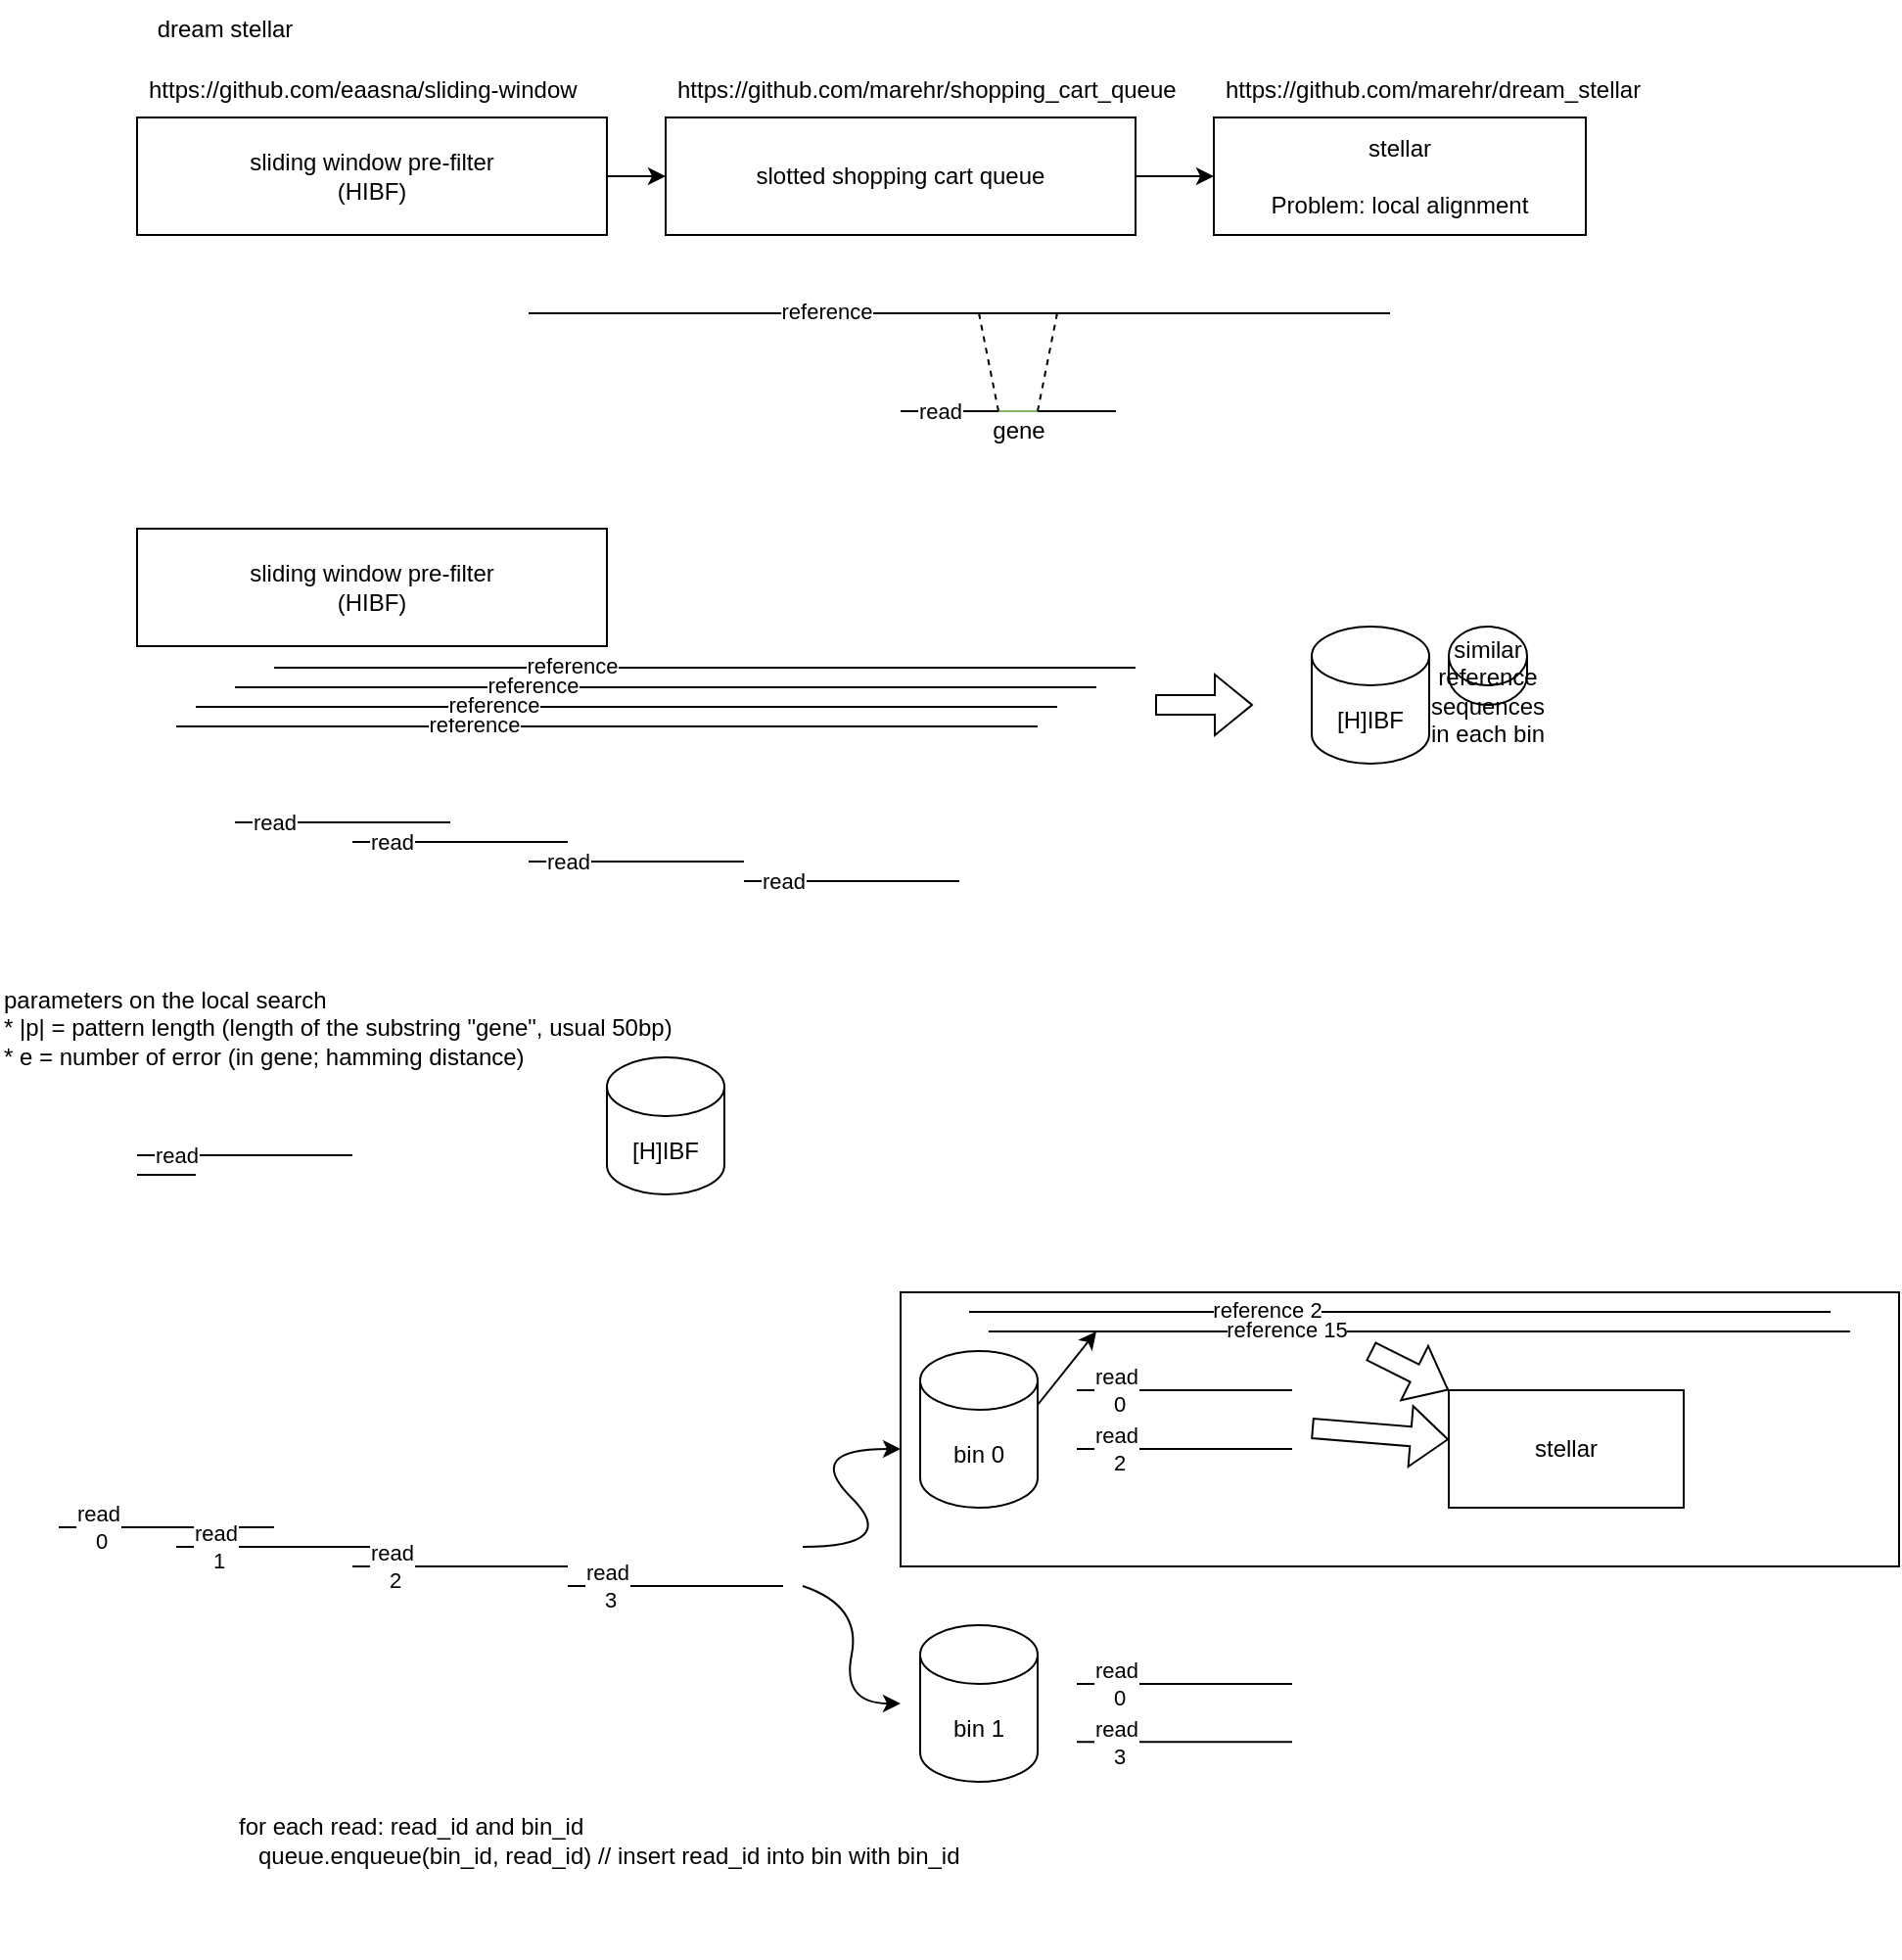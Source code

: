 <mxfile version="15.5.2" type="device"><diagram id="zPPixvWVHTFabACSuv5d" name="Page-1"><mxGraphModel dx="1748" dy="506" grid="1" gridSize="10" guides="1" tooltips="1" connect="1" arrows="1" fold="1" page="1" pageScale="1" pageWidth="850" pageHeight="1100" math="0" shadow="0"><root><mxCell id="0"/><mxCell id="1" parent="0"/><mxCell id="G_7XqN4HzQfJFdmicu-4-66" value="" style="rounded=0;whiteSpace=wrap;html=1;align=left;" vertex="1" parent="1"><mxGeometry x="450" y="700" width="510" height="140" as="geometry"/></mxCell><mxCell id="G_7XqN4HzQfJFdmicu-4-1" value="dream stellar" style="text;html=1;strokeColor=none;fillColor=none;align=center;verticalAlign=middle;whiteSpace=wrap;rounded=0;" vertex="1" parent="1"><mxGeometry x="50" y="40" width="110" height="30" as="geometry"/></mxCell><mxCell id="G_7XqN4HzQfJFdmicu-4-2" value="sliding window pre-filter&lt;br&gt;(HIBF)" style="rounded=0;whiteSpace=wrap;html=1;" vertex="1" parent="1"><mxGeometry x="60" y="100" width="240" height="60" as="geometry"/></mxCell><mxCell id="G_7XqN4HzQfJFdmicu-4-3" value="slotted shopping cart queue" style="rounded=0;whiteSpace=wrap;html=1;" vertex="1" parent="1"><mxGeometry x="330" y="100" width="240" height="60" as="geometry"/></mxCell><mxCell id="G_7XqN4HzQfJFdmicu-4-4" value="&lt;div&gt;stellar&lt;/div&gt;&lt;div&gt;&lt;br&gt;&lt;/div&gt;&lt;div&gt;Problem: local alignment&lt;br&gt;&lt;/div&gt;" style="rounded=0;whiteSpace=wrap;html=1;" vertex="1" parent="1"><mxGeometry x="610" y="100" width="190" height="60" as="geometry"/></mxCell><mxCell id="G_7XqN4HzQfJFdmicu-4-5" value="" style="endArrow=classic;html=1;rounded=0;exitX=1;exitY=0.5;exitDx=0;exitDy=0;entryX=0;entryY=0.5;entryDx=0;entryDy=0;" edge="1" parent="1" source="G_7XqN4HzQfJFdmicu-4-2" target="G_7XqN4HzQfJFdmicu-4-3"><mxGeometry width="50" height="50" relative="1" as="geometry"><mxPoint x="400" y="300" as="sourcePoint"/><mxPoint x="450" y="250" as="targetPoint"/></mxGeometry></mxCell><mxCell id="G_7XqN4HzQfJFdmicu-4-6" value="" style="endArrow=classic;html=1;rounded=0;exitX=1;exitY=0.5;exitDx=0;exitDy=0;entryX=0;entryY=0.5;entryDx=0;entryDy=0;" edge="1" parent="1" source="G_7XqN4HzQfJFdmicu-4-3" target="G_7XqN4HzQfJFdmicu-4-4"><mxGeometry width="50" height="50" relative="1" as="geometry"><mxPoint x="400" y="300" as="sourcePoint"/><mxPoint x="450" y="250" as="targetPoint"/></mxGeometry></mxCell><mxCell id="G_7XqN4HzQfJFdmicu-4-7" value="" style="endArrow=none;html=1;rounded=0;" edge="1" parent="1"><mxGeometry width="50" height="50" relative="1" as="geometry"><mxPoint x="450" y="250" as="sourcePoint"/><mxPoint x="560" y="250" as="targetPoint"/></mxGeometry></mxCell><mxCell id="G_7XqN4HzQfJFdmicu-4-8" value="&lt;div&gt;read&lt;/div&gt;" style="edgeLabel;html=1;align=center;verticalAlign=middle;resizable=0;points=[];" vertex="1" connectable="0" parent="G_7XqN4HzQfJFdmicu-4-7"><mxGeometry x="-0.436" y="-1" relative="1" as="geometry"><mxPoint x="-11" y="-1" as="offset"/></mxGeometry></mxCell><mxCell id="G_7XqN4HzQfJFdmicu-4-9" value="" style="endArrow=none;html=1;rounded=0;" edge="1" parent="1"><mxGeometry width="50" height="50" relative="1" as="geometry"><mxPoint x="260" y="200" as="sourcePoint"/><mxPoint x="700" y="200" as="targetPoint"/></mxGeometry></mxCell><mxCell id="G_7XqN4HzQfJFdmicu-4-10" value="reference" style="edgeLabel;html=1;align=center;verticalAlign=middle;resizable=0;points=[];" vertex="1" connectable="0" parent="G_7XqN4HzQfJFdmicu-4-9"><mxGeometry x="-0.309" y="1" relative="1" as="geometry"><mxPoint as="offset"/></mxGeometry></mxCell><mxCell id="G_7XqN4HzQfJFdmicu-4-11" value="" style="endArrow=none;html=1;rounded=0;fillColor=#d5e8d4;strokeColor=#82b366;" edge="1" parent="1"><mxGeometry width="50" height="50" relative="1" as="geometry"><mxPoint x="500" y="250" as="sourcePoint"/><mxPoint x="520" y="250" as="targetPoint"/></mxGeometry></mxCell><mxCell id="G_7XqN4HzQfJFdmicu-4-13" value="" style="endArrow=none;html=1;rounded=0;dashed=1;" edge="1" parent="1"><mxGeometry width="50" height="50" relative="1" as="geometry"><mxPoint x="500" y="250" as="sourcePoint"/><mxPoint x="490" y="200" as="targetPoint"/></mxGeometry></mxCell><mxCell id="G_7XqN4HzQfJFdmicu-4-14" value="" style="endArrow=none;dashed=1;html=1;strokeWidth=1;rounded=0;startArrow=none;" edge="1" parent="1"><mxGeometry width="50" height="50" relative="1" as="geometry"><mxPoint x="520" y="250" as="sourcePoint"/><mxPoint x="530" y="200" as="targetPoint"/></mxGeometry></mxCell><mxCell id="G_7XqN4HzQfJFdmicu-4-12" value="gene" style="text;html=1;align=center;verticalAlign=middle;resizable=0;points=[];autosize=1;strokeColor=none;fillColor=none;" vertex="1" parent="1"><mxGeometry x="490" y="250" width="40" height="20" as="geometry"/></mxCell><mxCell id="G_7XqN4HzQfJFdmicu-4-16" value="sliding window pre-filter&lt;br&gt;(HIBF)" style="rounded=0;whiteSpace=wrap;html=1;" vertex="1" parent="1"><mxGeometry x="60" y="310" width="240" height="60" as="geometry"/></mxCell><mxCell id="G_7XqN4HzQfJFdmicu-4-17" value="" style="endArrow=none;html=1;rounded=0;" edge="1" parent="1"><mxGeometry width="50" height="50" relative="1" as="geometry"><mxPoint x="80" y="411" as="sourcePoint"/><mxPoint x="520" y="411" as="targetPoint"/></mxGeometry></mxCell><mxCell id="G_7XqN4HzQfJFdmicu-4-18" value="reference" style="edgeLabel;html=1;align=center;verticalAlign=middle;resizable=0;points=[];" vertex="1" connectable="0" parent="G_7XqN4HzQfJFdmicu-4-17"><mxGeometry x="-0.309" y="1" relative="1" as="geometry"><mxPoint as="offset"/></mxGeometry></mxCell><mxCell id="G_7XqN4HzQfJFdmicu-4-19" value="" style="endArrow=none;html=1;rounded=0;" edge="1" parent="1"><mxGeometry width="50" height="50" relative="1" as="geometry"><mxPoint x="90" y="401" as="sourcePoint"/><mxPoint x="530" y="401" as="targetPoint"/></mxGeometry></mxCell><mxCell id="G_7XqN4HzQfJFdmicu-4-20" value="reference" style="edgeLabel;html=1;align=center;verticalAlign=middle;resizable=0;points=[];" vertex="1" connectable="0" parent="G_7XqN4HzQfJFdmicu-4-19"><mxGeometry x="-0.309" y="1" relative="1" as="geometry"><mxPoint as="offset"/></mxGeometry></mxCell><mxCell id="G_7XqN4HzQfJFdmicu-4-21" value="" style="endArrow=none;html=1;rounded=0;" edge="1" parent="1"><mxGeometry width="50" height="50" relative="1" as="geometry"><mxPoint x="110" y="391" as="sourcePoint"/><mxPoint x="550" y="391" as="targetPoint"/></mxGeometry></mxCell><mxCell id="G_7XqN4HzQfJFdmicu-4-22" value="reference" style="edgeLabel;html=1;align=center;verticalAlign=middle;resizable=0;points=[];" vertex="1" connectable="0" parent="G_7XqN4HzQfJFdmicu-4-21"><mxGeometry x="-0.309" y="1" relative="1" as="geometry"><mxPoint as="offset"/></mxGeometry></mxCell><mxCell id="G_7XqN4HzQfJFdmicu-4-23" value="" style="endArrow=none;html=1;rounded=0;" edge="1" parent="1"><mxGeometry width="50" height="50" relative="1" as="geometry"><mxPoint x="130" y="381" as="sourcePoint"/><mxPoint x="570" y="381" as="targetPoint"/></mxGeometry></mxCell><mxCell id="G_7XqN4HzQfJFdmicu-4-24" value="reference" style="edgeLabel;html=1;align=center;verticalAlign=middle;resizable=0;points=[];" vertex="1" connectable="0" parent="G_7XqN4HzQfJFdmicu-4-23"><mxGeometry x="-0.309" y="1" relative="1" as="geometry"><mxPoint as="offset"/></mxGeometry></mxCell><mxCell id="G_7XqN4HzQfJFdmicu-4-25" value="" style="endArrow=none;html=1;rounded=0;" edge="1" parent="1"><mxGeometry width="50" height="50" relative="1" as="geometry"><mxPoint x="110" y="460" as="sourcePoint"/><mxPoint x="220" y="460" as="targetPoint"/></mxGeometry></mxCell><mxCell id="G_7XqN4HzQfJFdmicu-4-26" value="&lt;div&gt;read&lt;/div&gt;" style="edgeLabel;html=1;align=center;verticalAlign=middle;resizable=0;points=[];" vertex="1" connectable="0" parent="G_7XqN4HzQfJFdmicu-4-25"><mxGeometry x="-0.436" y="-1" relative="1" as="geometry"><mxPoint x="-11" y="-1" as="offset"/></mxGeometry></mxCell><mxCell id="G_7XqN4HzQfJFdmicu-4-27" value="" style="endArrow=none;html=1;rounded=0;" edge="1" parent="1"><mxGeometry width="50" height="50" relative="1" as="geometry"><mxPoint x="170" y="470" as="sourcePoint"/><mxPoint x="280" y="470" as="targetPoint"/></mxGeometry></mxCell><mxCell id="G_7XqN4HzQfJFdmicu-4-28" value="&lt;div&gt;read&lt;/div&gt;" style="edgeLabel;html=1;align=center;verticalAlign=middle;resizable=0;points=[];" vertex="1" connectable="0" parent="G_7XqN4HzQfJFdmicu-4-27"><mxGeometry x="-0.436" y="-1" relative="1" as="geometry"><mxPoint x="-11" y="-1" as="offset"/></mxGeometry></mxCell><mxCell id="G_7XqN4HzQfJFdmicu-4-29" value="" style="endArrow=none;html=1;rounded=0;" edge="1" parent="1"><mxGeometry width="50" height="50" relative="1" as="geometry"><mxPoint x="260" y="480" as="sourcePoint"/><mxPoint x="370" y="480" as="targetPoint"/></mxGeometry></mxCell><mxCell id="G_7XqN4HzQfJFdmicu-4-30" value="&lt;div&gt;read&lt;/div&gt;" style="edgeLabel;html=1;align=center;verticalAlign=middle;resizable=0;points=[];" vertex="1" connectable="0" parent="G_7XqN4HzQfJFdmicu-4-29"><mxGeometry x="-0.436" y="-1" relative="1" as="geometry"><mxPoint x="-11" y="-1" as="offset"/></mxGeometry></mxCell><mxCell id="G_7XqN4HzQfJFdmicu-4-31" value="" style="endArrow=none;html=1;rounded=0;" edge="1" parent="1"><mxGeometry width="50" height="50" relative="1" as="geometry"><mxPoint x="370" y="490" as="sourcePoint"/><mxPoint x="480" y="490" as="targetPoint"/></mxGeometry></mxCell><mxCell id="G_7XqN4HzQfJFdmicu-4-32" value="&lt;div&gt;read&lt;/div&gt;" style="edgeLabel;html=1;align=center;verticalAlign=middle;resizable=0;points=[];" vertex="1" connectable="0" parent="G_7XqN4HzQfJFdmicu-4-31"><mxGeometry x="-0.436" y="-1" relative="1" as="geometry"><mxPoint x="-11" y="-1" as="offset"/></mxGeometry></mxCell><mxCell id="G_7XqN4HzQfJFdmicu-4-34" value="" style="shape=flexArrow;endArrow=classic;html=1;rounded=0;strokeWidth=1;" edge="1" parent="1"><mxGeometry width="50" height="50" relative="1" as="geometry"><mxPoint x="580" y="400" as="sourcePoint"/><mxPoint x="630" y="400" as="targetPoint"/></mxGeometry></mxCell><mxCell id="G_7XqN4HzQfJFdmicu-4-35" value="[H]IBF" style="shape=cylinder3;whiteSpace=wrap;html=1;boundedLbl=1;backgroundOutline=1;size=15;" vertex="1" parent="1"><mxGeometry x="660" y="360" width="60" height="70" as="geometry"/></mxCell><mxCell id="G_7XqN4HzQfJFdmicu-4-36" value="similar reference sequences in each bin" style="shape=cylinder3;whiteSpace=wrap;html=1;boundedLbl=1;backgroundOutline=1;size=15;" vertex="1" parent="1"><mxGeometry x="730" y="360" width="40" height="40" as="geometry"/></mxCell><mxCell id="G_7XqN4HzQfJFdmicu-4-38" value="[H]IBF" style="shape=cylinder3;whiteSpace=wrap;html=1;boundedLbl=1;backgroundOutline=1;size=15;" vertex="1" parent="1"><mxGeometry x="300" y="580" width="60" height="70" as="geometry"/></mxCell><mxCell id="G_7XqN4HzQfJFdmicu-4-40" value="" style="endArrow=none;html=1;rounded=0;" edge="1" parent="1"><mxGeometry width="50" height="50" relative="1" as="geometry"><mxPoint x="60" y="630" as="sourcePoint"/><mxPoint x="170" y="630" as="targetPoint"/></mxGeometry></mxCell><mxCell id="G_7XqN4HzQfJFdmicu-4-41" value="&lt;div&gt;read&lt;/div&gt;" style="edgeLabel;html=1;align=center;verticalAlign=middle;resizable=0;points=[];" vertex="1" connectable="0" parent="G_7XqN4HzQfJFdmicu-4-40"><mxGeometry x="-0.436" y="-1" relative="1" as="geometry"><mxPoint x="-11" y="-1" as="offset"/></mxGeometry></mxCell><mxCell id="G_7XqN4HzQfJFdmicu-4-42" value="&lt;div&gt;parameters on the local search&lt;/div&gt;&lt;div&gt;* |p| = pattern length (length of the substring &quot;gene&quot;, usual 50bp)&lt;/div&gt;&lt;div&gt;* e = number of error (in gene; hamming distance)&lt;br&gt;&lt;/div&gt;" style="text;html=1;strokeColor=none;fillColor=none;align=left;verticalAlign=middle;whiteSpace=wrap;rounded=0;" vertex="1" parent="1"><mxGeometry x="-10" y="540" width="380" height="50" as="geometry"/></mxCell><mxCell id="G_7XqN4HzQfJFdmicu-4-43" value="" style="endArrow=none;html=1;rounded=0;strokeWidth=1;" edge="1" parent="1"><mxGeometry width="50" height="50" relative="1" as="geometry"><mxPoint x="60" y="640" as="sourcePoint"/><mxPoint x="90" y="640" as="targetPoint"/></mxGeometry></mxCell><mxCell id="G_7XqN4HzQfJFdmicu-4-45" value="" style="endArrow=none;html=1;rounded=0;" edge="1" parent="1"><mxGeometry width="50" height="50" relative="1" as="geometry"><mxPoint x="20" y="820" as="sourcePoint"/><mxPoint x="130" y="820" as="targetPoint"/></mxGeometry></mxCell><mxCell id="G_7XqN4HzQfJFdmicu-4-46" value="&lt;div&gt;read&lt;/div&gt;&amp;nbsp;0" style="edgeLabel;html=1;align=center;verticalAlign=middle;resizable=0;points=[];" vertex="1" connectable="0" parent="G_7XqN4HzQfJFdmicu-4-45"><mxGeometry x="-0.436" y="-1" relative="1" as="geometry"><mxPoint x="-11" y="-1" as="offset"/></mxGeometry></mxCell><mxCell id="G_7XqN4HzQfJFdmicu-4-47" value="" style="endArrow=none;html=1;rounded=0;" edge="1" parent="1"><mxGeometry width="50" height="50" relative="1" as="geometry"><mxPoint x="80" y="830" as="sourcePoint"/><mxPoint x="190" y="830" as="targetPoint"/></mxGeometry></mxCell><mxCell id="G_7XqN4HzQfJFdmicu-4-48" value="&lt;div&gt;read&lt;/div&gt;&amp;nbsp;1" style="edgeLabel;html=1;align=center;verticalAlign=middle;resizable=0;points=[];" vertex="1" connectable="0" parent="G_7XqN4HzQfJFdmicu-4-47"><mxGeometry x="-0.436" y="-1" relative="1" as="geometry"><mxPoint x="-11" y="-1" as="offset"/></mxGeometry></mxCell><mxCell id="G_7XqN4HzQfJFdmicu-4-49" value="" style="endArrow=none;html=1;rounded=0;" edge="1" parent="1"><mxGeometry width="50" height="50" relative="1" as="geometry"><mxPoint x="170" y="840" as="sourcePoint"/><mxPoint x="280" y="840" as="targetPoint"/></mxGeometry></mxCell><mxCell id="G_7XqN4HzQfJFdmicu-4-50" value="&lt;div&gt;read&lt;/div&gt;&amp;nbsp;2" style="edgeLabel;html=1;align=center;verticalAlign=middle;resizable=0;points=[];" vertex="1" connectable="0" parent="G_7XqN4HzQfJFdmicu-4-49"><mxGeometry x="-0.436" y="-1" relative="1" as="geometry"><mxPoint x="-11" y="-1" as="offset"/></mxGeometry></mxCell><mxCell id="G_7XqN4HzQfJFdmicu-4-51" value="" style="endArrow=none;html=1;rounded=0;" edge="1" parent="1"><mxGeometry width="50" height="50" relative="1" as="geometry"><mxPoint x="280" y="850" as="sourcePoint"/><mxPoint x="390" y="850" as="targetPoint"/></mxGeometry></mxCell><mxCell id="G_7XqN4HzQfJFdmicu-4-52" value="&lt;div&gt;read&lt;/div&gt;&amp;nbsp;3" style="edgeLabel;html=1;align=center;verticalAlign=middle;resizable=0;points=[];" vertex="1" connectable="0" parent="G_7XqN4HzQfJFdmicu-4-51"><mxGeometry x="-0.436" y="-1" relative="1" as="geometry"><mxPoint x="-11" y="-1" as="offset"/></mxGeometry></mxCell><mxCell id="G_7XqN4HzQfJFdmicu-4-53" value="" style="curved=1;endArrow=classic;html=1;rounded=0;strokeWidth=1;" edge="1" parent="1"><mxGeometry width="50" height="50" relative="1" as="geometry"><mxPoint x="400" y="830" as="sourcePoint"/><mxPoint x="450" y="780" as="targetPoint"/><Array as="points"><mxPoint x="450" y="830"/><mxPoint x="400" y="780"/></Array></mxGeometry></mxCell><mxCell id="G_7XqN4HzQfJFdmicu-4-54" value="" style="curved=1;endArrow=classic;html=1;rounded=0;strokeWidth=1;" edge="1" parent="1"><mxGeometry width="50" height="50" relative="1" as="geometry"><mxPoint x="400" y="850" as="sourcePoint"/><mxPoint x="450" y="910" as="targetPoint"/><Array as="points"><mxPoint x="430" y="860"/><mxPoint x="420" y="910"/></Array></mxGeometry></mxCell><mxCell id="G_7XqN4HzQfJFdmicu-4-55" value="bin 0" style="shape=cylinder3;whiteSpace=wrap;html=1;boundedLbl=1;backgroundOutline=1;size=15;align=center;" vertex="1" parent="1"><mxGeometry x="460" y="730" width="60" height="80" as="geometry"/></mxCell><mxCell id="G_7XqN4HzQfJFdmicu-4-56" value="bin 1" style="shape=cylinder3;whiteSpace=wrap;html=1;boundedLbl=1;backgroundOutline=1;size=15;align=center;" vertex="1" parent="1"><mxGeometry x="460" y="870" width="60" height="80" as="geometry"/></mxCell><mxCell id="G_7XqN4HzQfJFdmicu-4-57" value="" style="endArrow=none;html=1;rounded=0;" edge="1" parent="1"><mxGeometry width="50" height="50" relative="1" as="geometry"><mxPoint x="540" y="750" as="sourcePoint"/><mxPoint x="650" y="750" as="targetPoint"/></mxGeometry></mxCell><mxCell id="G_7XqN4HzQfJFdmicu-4-58" value="&lt;div&gt;read&lt;/div&gt;&amp;nbsp;0" style="edgeLabel;html=1;align=center;verticalAlign=middle;resizable=0;points=[];" vertex="1" connectable="0" parent="G_7XqN4HzQfJFdmicu-4-57"><mxGeometry x="-0.436" y="-1" relative="1" as="geometry"><mxPoint x="-11" y="-1" as="offset"/></mxGeometry></mxCell><mxCell id="G_7XqN4HzQfJFdmicu-4-59" value="" style="endArrow=none;html=1;rounded=0;" edge="1" parent="1"><mxGeometry width="50" height="50" relative="1" as="geometry"><mxPoint x="540" y="900" as="sourcePoint"/><mxPoint x="650" y="900" as="targetPoint"/></mxGeometry></mxCell><mxCell id="G_7XqN4HzQfJFdmicu-4-60" value="&lt;div&gt;read&lt;/div&gt;&amp;nbsp;0" style="edgeLabel;html=1;align=center;verticalAlign=middle;resizable=0;points=[];" vertex="1" connectable="0" parent="G_7XqN4HzQfJFdmicu-4-59"><mxGeometry x="-0.436" y="-1" relative="1" as="geometry"><mxPoint x="-11" y="-1" as="offset"/></mxGeometry></mxCell><mxCell id="G_7XqN4HzQfJFdmicu-4-61" value="" style="endArrow=none;html=1;rounded=0;" edge="1" parent="1"><mxGeometry width="50" height="50" relative="1" as="geometry"><mxPoint x="540" y="780" as="sourcePoint"/><mxPoint x="650" y="780" as="targetPoint"/></mxGeometry></mxCell><mxCell id="G_7XqN4HzQfJFdmicu-4-62" value="&lt;div&gt;read&lt;/div&gt;&amp;nbsp;2" style="edgeLabel;html=1;align=center;verticalAlign=middle;resizable=0;points=[];" vertex="1" connectable="0" parent="G_7XqN4HzQfJFdmicu-4-61"><mxGeometry x="-0.436" y="-1" relative="1" as="geometry"><mxPoint x="-11" y="-1" as="offset"/></mxGeometry></mxCell><mxCell id="G_7XqN4HzQfJFdmicu-4-63" value="" style="endArrow=none;html=1;rounded=0;" edge="1" parent="1"><mxGeometry width="50" height="50" relative="1" as="geometry"><mxPoint x="540" y="929.58" as="sourcePoint"/><mxPoint x="650" y="929.58" as="targetPoint"/></mxGeometry></mxCell><mxCell id="G_7XqN4HzQfJFdmicu-4-64" value="&lt;div&gt;read&lt;/div&gt;&amp;nbsp;3" style="edgeLabel;html=1;align=center;verticalAlign=middle;resizable=0;points=[];" vertex="1" connectable="0" parent="G_7XqN4HzQfJFdmicu-4-63"><mxGeometry x="-0.436" y="-1" relative="1" as="geometry"><mxPoint x="-11" y="-1" as="offset"/></mxGeometry></mxCell><mxCell id="G_7XqN4HzQfJFdmicu-4-68" value="" style="endArrow=none;html=1;rounded=0;" edge="1" parent="1"><mxGeometry width="50" height="50" relative="1" as="geometry"><mxPoint x="485" y="710.0" as="sourcePoint"/><mxPoint x="925" y="710.0" as="targetPoint"/></mxGeometry></mxCell><mxCell id="G_7XqN4HzQfJFdmicu-4-69" value="reference 2" style="edgeLabel;html=1;align=center;verticalAlign=middle;resizable=0;points=[];" vertex="1" connectable="0" parent="G_7XqN4HzQfJFdmicu-4-68"><mxGeometry x="-0.309" y="1" relative="1" as="geometry"><mxPoint as="offset"/></mxGeometry></mxCell><mxCell id="G_7XqN4HzQfJFdmicu-4-71" value="" style="endArrow=none;html=1;rounded=0;" edge="1" parent="1"><mxGeometry width="50" height="50" relative="1" as="geometry"><mxPoint x="495" y="720" as="sourcePoint"/><mxPoint x="935" y="720" as="targetPoint"/></mxGeometry></mxCell><mxCell id="G_7XqN4HzQfJFdmicu-4-72" value="reference 15" style="edgeLabel;html=1;align=center;verticalAlign=middle;resizable=0;points=[];" vertex="1" connectable="0" parent="G_7XqN4HzQfJFdmicu-4-71"><mxGeometry x="-0.309" y="1" relative="1" as="geometry"><mxPoint as="offset"/></mxGeometry></mxCell><mxCell id="G_7XqN4HzQfJFdmicu-4-73" value="" style="endArrow=classic;html=1;rounded=0;strokeWidth=1;exitX=1;exitY=0;exitDx=0;exitDy=27.5;exitPerimeter=0;" edge="1" parent="1" source="G_7XqN4HzQfJFdmicu-4-55"><mxGeometry width="50" height="50" relative="1" as="geometry"><mxPoint x="530" y="740" as="sourcePoint"/><mxPoint x="550" y="720" as="targetPoint"/></mxGeometry></mxCell><mxCell id="G_7XqN4HzQfJFdmicu-4-75" value="stellar" style="rounded=0;whiteSpace=wrap;html=1;align=center;" vertex="1" parent="1"><mxGeometry x="730" y="750" width="120" height="60" as="geometry"/></mxCell><mxCell id="G_7XqN4HzQfJFdmicu-4-76" value="" style="shape=flexArrow;endArrow=classic;html=1;rounded=0;strokeWidth=1;" edge="1" parent="1" target="G_7XqN4HzQfJFdmicu-4-75"><mxGeometry width="50" height="50" relative="1" as="geometry"><mxPoint x="660" y="769.5" as="sourcePoint"/><mxPoint x="716" y="770.5" as="targetPoint"/></mxGeometry></mxCell><mxCell id="G_7XqN4HzQfJFdmicu-4-77" value="" style="shape=flexArrow;endArrow=classic;html=1;rounded=0;strokeWidth=1;entryX=0;entryY=0;entryDx=0;entryDy=0;" edge="1" parent="1" target="G_7XqN4HzQfJFdmicu-4-75"><mxGeometry width="50" height="50" relative="1" as="geometry"><mxPoint x="690" y="730" as="sourcePoint"/><mxPoint x="746" y="731" as="targetPoint"/></mxGeometry></mxCell><mxCell id="G_7XqN4HzQfJFdmicu-4-78" value="https://github.com/eaasna/sliding-window" style="text;strokeColor=none;fillColor=none;align=left;verticalAlign=middle;spacingLeft=4;spacingRight=4;overflow=hidden;points=[[0,0.5],[1,0.5]];portConstraint=eastwest;rotatable=0;" vertex="1" parent="1"><mxGeometry x="60" y="70" width="230" height="30" as="geometry"/></mxCell><mxCell id="G_7XqN4HzQfJFdmicu-4-79" value="https://github.com/marehr/shopping_cart_queue" style="text;strokeColor=none;fillColor=none;align=left;verticalAlign=middle;spacingLeft=4;spacingRight=4;overflow=hidden;points=[[0,0.5],[1,0.5]];portConstraint=eastwest;rotatable=0;" vertex="1" parent="1"><mxGeometry x="330" y="70" width="270" height="30" as="geometry"/></mxCell><mxCell id="G_7XqN4HzQfJFdmicu-4-80" value="https://github.com/marehr/dream_stellar" style="text;strokeColor=none;fillColor=none;align=left;verticalAlign=middle;spacingLeft=4;spacingRight=4;overflow=hidden;points=[[0,0.5],[1,0.5]];portConstraint=eastwest;rotatable=0;" vertex="1" parent="1"><mxGeometry x="610" y="70" width="270" height="30" as="geometry"/></mxCell><mxCell id="G_7XqN4HzQfJFdmicu-4-81" value="&lt;div align=&quot;left&quot;&gt;for each read: read_id and bin_id&lt;/div&gt;&lt;div align=&quot;left&quot;&gt;&amp;nbsp;&amp;nbsp; queue.enqueue(bin_id, read_id)&amp;nbsp;// insert read_id into bin with bin_id&lt;br&gt;&lt;/div&gt;" style="text;html=1;strokeColor=none;fillColor=none;align=left;verticalAlign=middle;whiteSpace=wrap;rounded=0;" vertex="1" parent="1"><mxGeometry x="110" y="920" width="500" height="120" as="geometry"/></mxCell></root></mxGraphModel></diagram></mxfile>